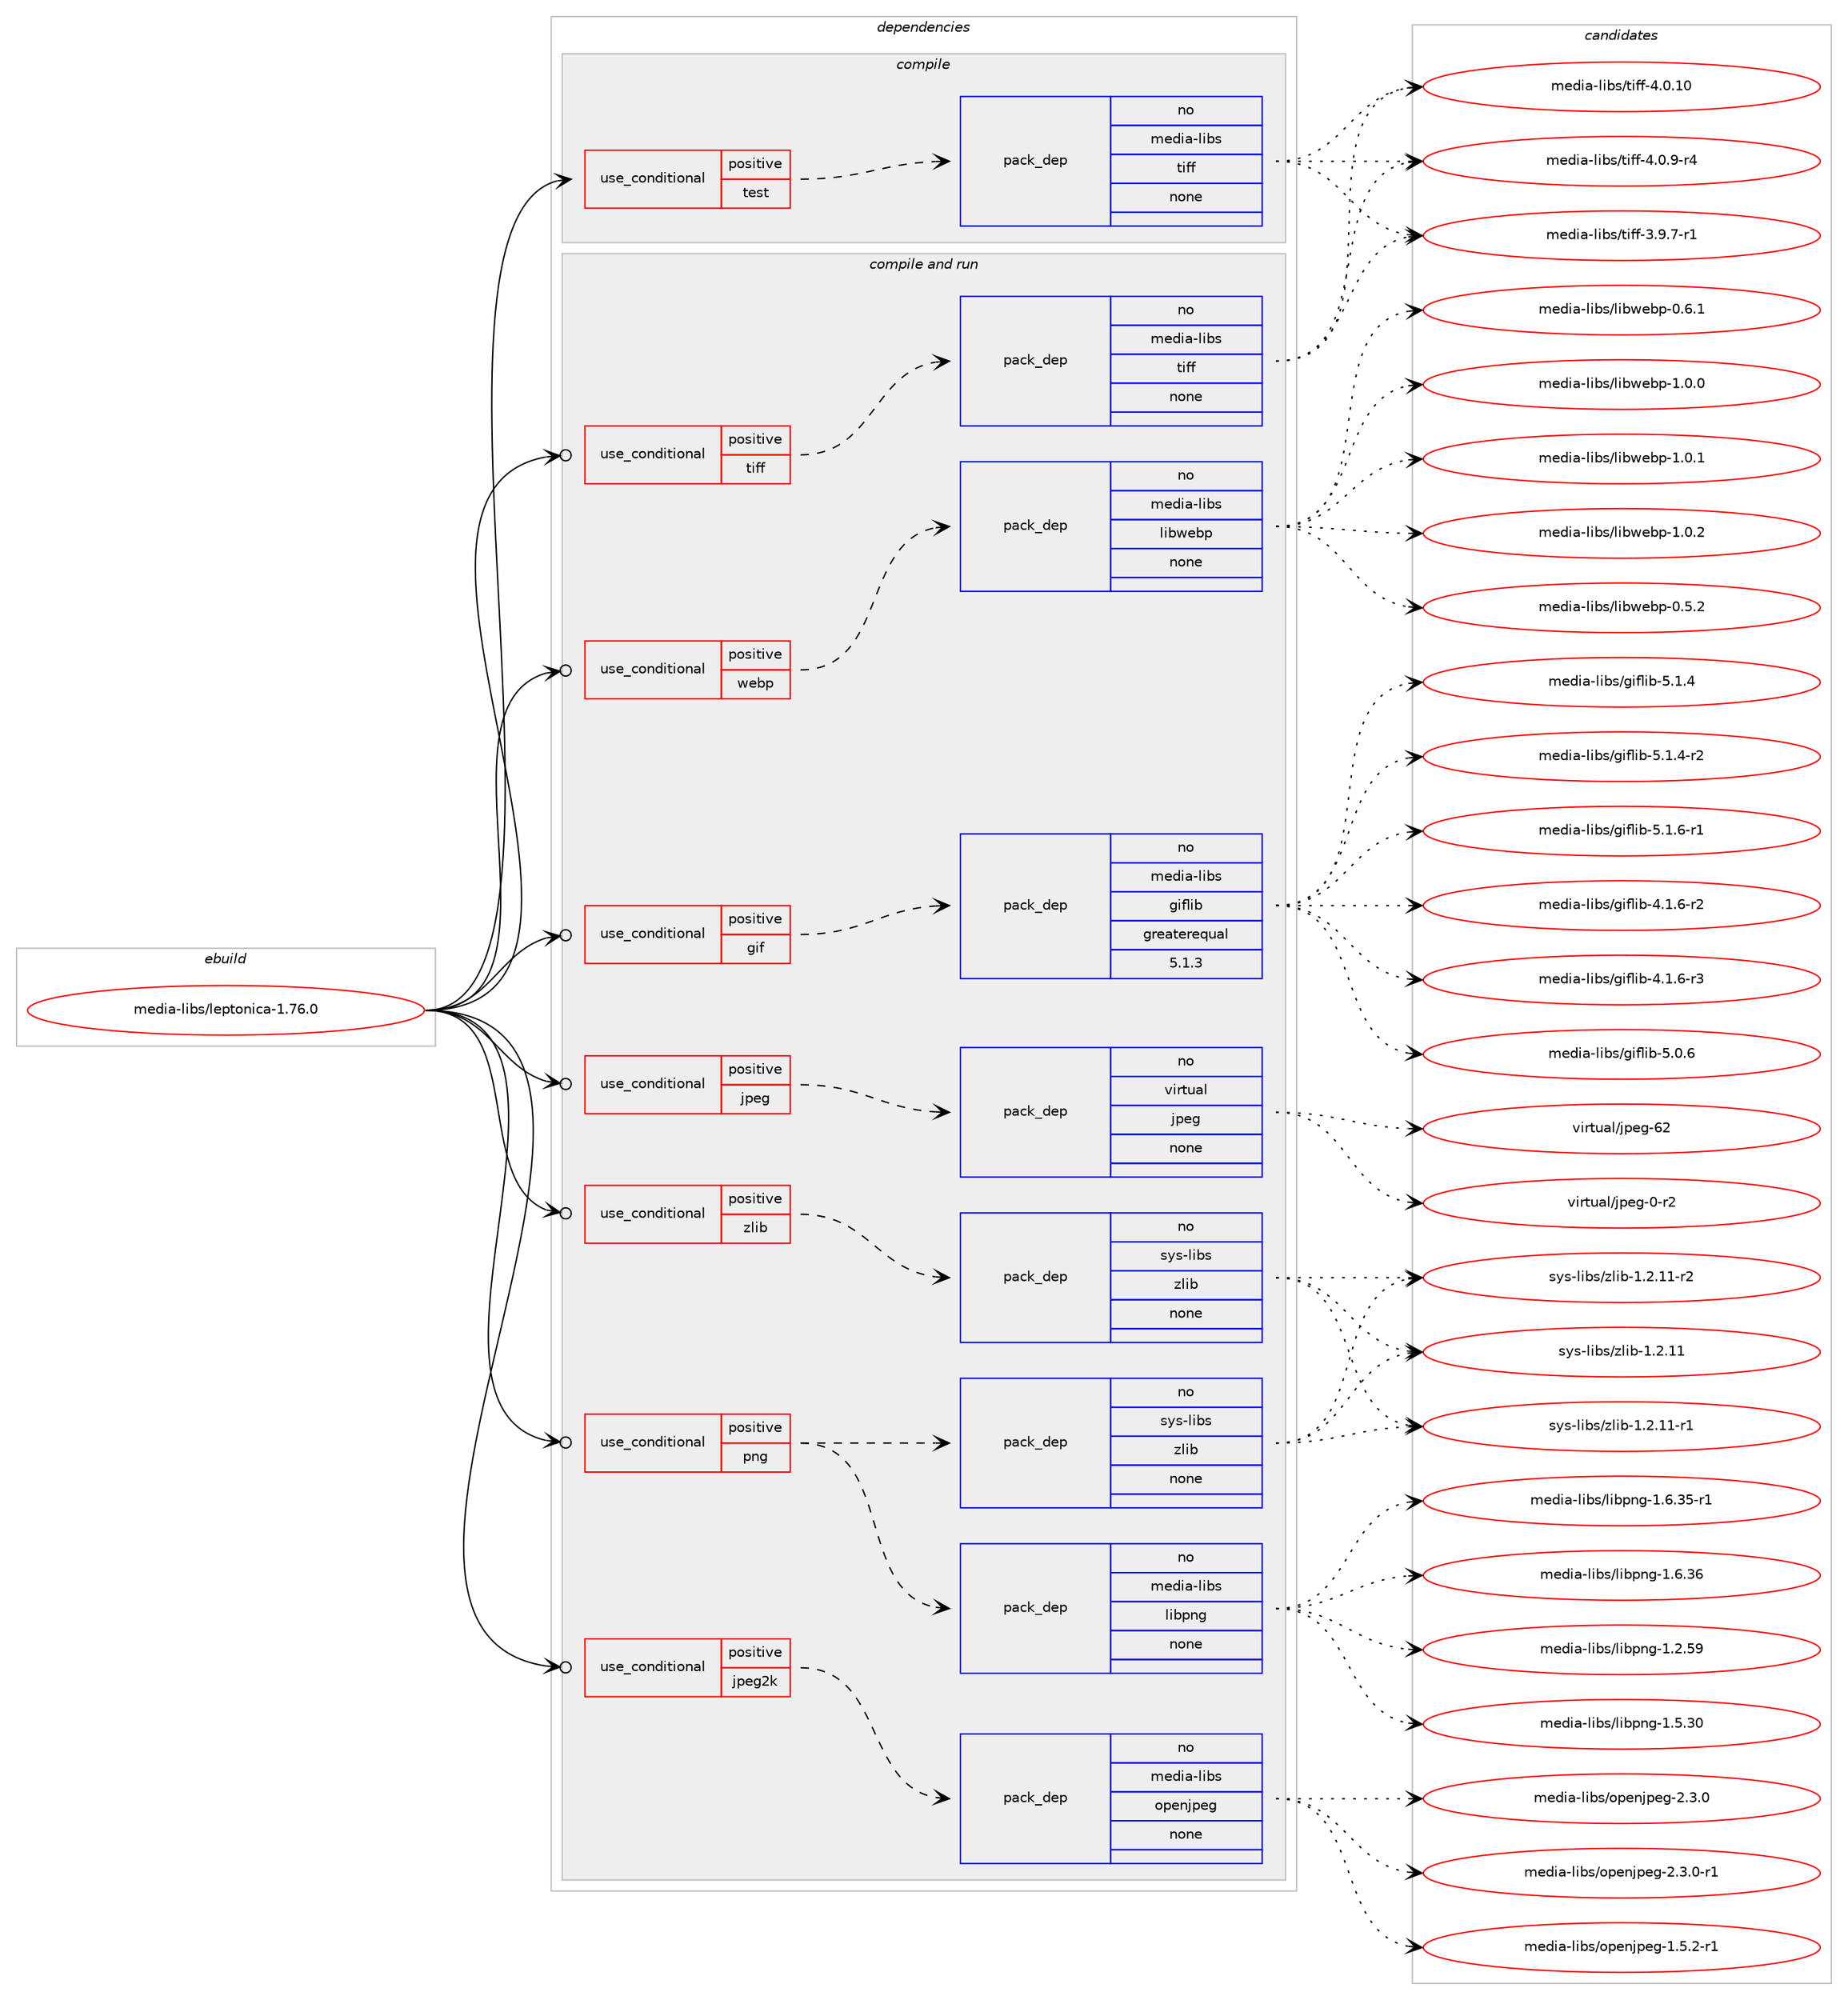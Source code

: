digraph prolog {

# *************
# Graph options
# *************

newrank=true;
concentrate=true;
compound=true;
graph [rankdir=LR,fontname=Helvetica,fontsize=10,ranksep=1.5];#, ranksep=2.5, nodesep=0.2];
edge  [arrowhead=vee];
node  [fontname=Helvetica,fontsize=10];

# **********
# The ebuild
# **********

subgraph cluster_leftcol {
color=gray;
rank=same;
label=<<i>ebuild</i>>;
id [label="media-libs/leptonica-1.76.0", color=red, width=4, href="../media-libs/leptonica-1.76.0.svg"];
}

# ****************
# The dependencies
# ****************

subgraph cluster_midcol {
color=gray;
label=<<i>dependencies</i>>;
subgraph cluster_compile {
fillcolor="#eeeeee";
style=filled;
label=<<i>compile</i>>;
subgraph cond434217 {
dependency1611703 [label=<<TABLE BORDER="0" CELLBORDER="1" CELLSPACING="0" CELLPADDING="4"><TR><TD ROWSPAN="3" CELLPADDING="10">use_conditional</TD></TR><TR><TD>positive</TD></TR><TR><TD>test</TD></TR></TABLE>>, shape=none, color=red];
subgraph pack1151746 {
dependency1611704 [label=<<TABLE BORDER="0" CELLBORDER="1" CELLSPACING="0" CELLPADDING="4" WIDTH="220"><TR><TD ROWSPAN="6" CELLPADDING="30">pack_dep</TD></TR><TR><TD WIDTH="110">no</TD></TR><TR><TD>media-libs</TD></TR><TR><TD>tiff</TD></TR><TR><TD>none</TD></TR><TR><TD></TD></TR></TABLE>>, shape=none, color=blue];
}
dependency1611703:e -> dependency1611704:w [weight=20,style="dashed",arrowhead="vee"];
}
id:e -> dependency1611703:w [weight=20,style="solid",arrowhead="vee"];
}
subgraph cluster_compileandrun {
fillcolor="#eeeeee";
style=filled;
label=<<i>compile and run</i>>;
subgraph cond434218 {
dependency1611705 [label=<<TABLE BORDER="0" CELLBORDER="1" CELLSPACING="0" CELLPADDING="4"><TR><TD ROWSPAN="3" CELLPADDING="10">use_conditional</TD></TR><TR><TD>positive</TD></TR><TR><TD>gif</TD></TR></TABLE>>, shape=none, color=red];
subgraph pack1151747 {
dependency1611706 [label=<<TABLE BORDER="0" CELLBORDER="1" CELLSPACING="0" CELLPADDING="4" WIDTH="220"><TR><TD ROWSPAN="6" CELLPADDING="30">pack_dep</TD></TR><TR><TD WIDTH="110">no</TD></TR><TR><TD>media-libs</TD></TR><TR><TD>giflib</TD></TR><TR><TD>greaterequal</TD></TR><TR><TD>5.1.3</TD></TR></TABLE>>, shape=none, color=blue];
}
dependency1611705:e -> dependency1611706:w [weight=20,style="dashed",arrowhead="vee"];
}
id:e -> dependency1611705:w [weight=20,style="solid",arrowhead="odotvee"];
subgraph cond434219 {
dependency1611707 [label=<<TABLE BORDER="0" CELLBORDER="1" CELLSPACING="0" CELLPADDING="4"><TR><TD ROWSPAN="3" CELLPADDING="10">use_conditional</TD></TR><TR><TD>positive</TD></TR><TR><TD>jpeg</TD></TR></TABLE>>, shape=none, color=red];
subgraph pack1151748 {
dependency1611708 [label=<<TABLE BORDER="0" CELLBORDER="1" CELLSPACING="0" CELLPADDING="4" WIDTH="220"><TR><TD ROWSPAN="6" CELLPADDING="30">pack_dep</TD></TR><TR><TD WIDTH="110">no</TD></TR><TR><TD>virtual</TD></TR><TR><TD>jpeg</TD></TR><TR><TD>none</TD></TR><TR><TD></TD></TR></TABLE>>, shape=none, color=blue];
}
dependency1611707:e -> dependency1611708:w [weight=20,style="dashed",arrowhead="vee"];
}
id:e -> dependency1611707:w [weight=20,style="solid",arrowhead="odotvee"];
subgraph cond434220 {
dependency1611709 [label=<<TABLE BORDER="0" CELLBORDER="1" CELLSPACING="0" CELLPADDING="4"><TR><TD ROWSPAN="3" CELLPADDING="10">use_conditional</TD></TR><TR><TD>positive</TD></TR><TR><TD>jpeg2k</TD></TR></TABLE>>, shape=none, color=red];
subgraph pack1151749 {
dependency1611710 [label=<<TABLE BORDER="0" CELLBORDER="1" CELLSPACING="0" CELLPADDING="4" WIDTH="220"><TR><TD ROWSPAN="6" CELLPADDING="30">pack_dep</TD></TR><TR><TD WIDTH="110">no</TD></TR><TR><TD>media-libs</TD></TR><TR><TD>openjpeg</TD></TR><TR><TD>none</TD></TR><TR><TD></TD></TR></TABLE>>, shape=none, color=blue];
}
dependency1611709:e -> dependency1611710:w [weight=20,style="dashed",arrowhead="vee"];
}
id:e -> dependency1611709:w [weight=20,style="solid",arrowhead="odotvee"];
subgraph cond434221 {
dependency1611711 [label=<<TABLE BORDER="0" CELLBORDER="1" CELLSPACING="0" CELLPADDING="4"><TR><TD ROWSPAN="3" CELLPADDING="10">use_conditional</TD></TR><TR><TD>positive</TD></TR><TR><TD>png</TD></TR></TABLE>>, shape=none, color=red];
subgraph pack1151750 {
dependency1611712 [label=<<TABLE BORDER="0" CELLBORDER="1" CELLSPACING="0" CELLPADDING="4" WIDTH="220"><TR><TD ROWSPAN="6" CELLPADDING="30">pack_dep</TD></TR><TR><TD WIDTH="110">no</TD></TR><TR><TD>media-libs</TD></TR><TR><TD>libpng</TD></TR><TR><TD>none</TD></TR><TR><TD></TD></TR></TABLE>>, shape=none, color=blue];
}
dependency1611711:e -> dependency1611712:w [weight=20,style="dashed",arrowhead="vee"];
subgraph pack1151751 {
dependency1611713 [label=<<TABLE BORDER="0" CELLBORDER="1" CELLSPACING="0" CELLPADDING="4" WIDTH="220"><TR><TD ROWSPAN="6" CELLPADDING="30">pack_dep</TD></TR><TR><TD WIDTH="110">no</TD></TR><TR><TD>sys-libs</TD></TR><TR><TD>zlib</TD></TR><TR><TD>none</TD></TR><TR><TD></TD></TR></TABLE>>, shape=none, color=blue];
}
dependency1611711:e -> dependency1611713:w [weight=20,style="dashed",arrowhead="vee"];
}
id:e -> dependency1611711:w [weight=20,style="solid",arrowhead="odotvee"];
subgraph cond434222 {
dependency1611714 [label=<<TABLE BORDER="0" CELLBORDER="1" CELLSPACING="0" CELLPADDING="4"><TR><TD ROWSPAN="3" CELLPADDING="10">use_conditional</TD></TR><TR><TD>positive</TD></TR><TR><TD>tiff</TD></TR></TABLE>>, shape=none, color=red];
subgraph pack1151752 {
dependency1611715 [label=<<TABLE BORDER="0" CELLBORDER="1" CELLSPACING="0" CELLPADDING="4" WIDTH="220"><TR><TD ROWSPAN="6" CELLPADDING="30">pack_dep</TD></TR><TR><TD WIDTH="110">no</TD></TR><TR><TD>media-libs</TD></TR><TR><TD>tiff</TD></TR><TR><TD>none</TD></TR><TR><TD></TD></TR></TABLE>>, shape=none, color=blue];
}
dependency1611714:e -> dependency1611715:w [weight=20,style="dashed",arrowhead="vee"];
}
id:e -> dependency1611714:w [weight=20,style="solid",arrowhead="odotvee"];
subgraph cond434223 {
dependency1611716 [label=<<TABLE BORDER="0" CELLBORDER="1" CELLSPACING="0" CELLPADDING="4"><TR><TD ROWSPAN="3" CELLPADDING="10">use_conditional</TD></TR><TR><TD>positive</TD></TR><TR><TD>webp</TD></TR></TABLE>>, shape=none, color=red];
subgraph pack1151753 {
dependency1611717 [label=<<TABLE BORDER="0" CELLBORDER="1" CELLSPACING="0" CELLPADDING="4" WIDTH="220"><TR><TD ROWSPAN="6" CELLPADDING="30">pack_dep</TD></TR><TR><TD WIDTH="110">no</TD></TR><TR><TD>media-libs</TD></TR><TR><TD>libwebp</TD></TR><TR><TD>none</TD></TR><TR><TD></TD></TR></TABLE>>, shape=none, color=blue];
}
dependency1611716:e -> dependency1611717:w [weight=20,style="dashed",arrowhead="vee"];
}
id:e -> dependency1611716:w [weight=20,style="solid",arrowhead="odotvee"];
subgraph cond434224 {
dependency1611718 [label=<<TABLE BORDER="0" CELLBORDER="1" CELLSPACING="0" CELLPADDING="4"><TR><TD ROWSPAN="3" CELLPADDING="10">use_conditional</TD></TR><TR><TD>positive</TD></TR><TR><TD>zlib</TD></TR></TABLE>>, shape=none, color=red];
subgraph pack1151754 {
dependency1611719 [label=<<TABLE BORDER="0" CELLBORDER="1" CELLSPACING="0" CELLPADDING="4" WIDTH="220"><TR><TD ROWSPAN="6" CELLPADDING="30">pack_dep</TD></TR><TR><TD WIDTH="110">no</TD></TR><TR><TD>sys-libs</TD></TR><TR><TD>zlib</TD></TR><TR><TD>none</TD></TR><TR><TD></TD></TR></TABLE>>, shape=none, color=blue];
}
dependency1611718:e -> dependency1611719:w [weight=20,style="dashed",arrowhead="vee"];
}
id:e -> dependency1611718:w [weight=20,style="solid",arrowhead="odotvee"];
}
subgraph cluster_run {
fillcolor="#eeeeee";
style=filled;
label=<<i>run</i>>;
}
}

# **************
# The candidates
# **************

subgraph cluster_choices {
rank=same;
color=gray;
label=<<i>candidates</i>>;

subgraph choice1151746 {
color=black;
nodesep=1;
choice109101100105974510810598115471161051021024551465746554511449 [label="media-libs/tiff-3.9.7-r1", color=red, width=4,href="../media-libs/tiff-3.9.7-r1.svg"];
choice1091011001059745108105981154711610510210245524648464948 [label="media-libs/tiff-4.0.10", color=red, width=4,href="../media-libs/tiff-4.0.10.svg"];
choice109101100105974510810598115471161051021024552464846574511452 [label="media-libs/tiff-4.0.9-r4", color=red, width=4,href="../media-libs/tiff-4.0.9-r4.svg"];
dependency1611704:e -> choice109101100105974510810598115471161051021024551465746554511449:w [style=dotted,weight="100"];
dependency1611704:e -> choice1091011001059745108105981154711610510210245524648464948:w [style=dotted,weight="100"];
dependency1611704:e -> choice109101100105974510810598115471161051021024552464846574511452:w [style=dotted,weight="100"];
}
subgraph choice1151747 {
color=black;
nodesep=1;
choice10910110010597451081059811547103105102108105984552464946544511450 [label="media-libs/giflib-4.1.6-r2", color=red, width=4,href="../media-libs/giflib-4.1.6-r2.svg"];
choice10910110010597451081059811547103105102108105984552464946544511451 [label="media-libs/giflib-4.1.6-r3", color=red, width=4,href="../media-libs/giflib-4.1.6-r3.svg"];
choice1091011001059745108105981154710310510210810598455346484654 [label="media-libs/giflib-5.0.6", color=red, width=4,href="../media-libs/giflib-5.0.6.svg"];
choice1091011001059745108105981154710310510210810598455346494652 [label="media-libs/giflib-5.1.4", color=red, width=4,href="../media-libs/giflib-5.1.4.svg"];
choice10910110010597451081059811547103105102108105984553464946524511450 [label="media-libs/giflib-5.1.4-r2", color=red, width=4,href="../media-libs/giflib-5.1.4-r2.svg"];
choice10910110010597451081059811547103105102108105984553464946544511449 [label="media-libs/giflib-5.1.6-r1", color=red, width=4,href="../media-libs/giflib-5.1.6-r1.svg"];
dependency1611706:e -> choice10910110010597451081059811547103105102108105984552464946544511450:w [style=dotted,weight="100"];
dependency1611706:e -> choice10910110010597451081059811547103105102108105984552464946544511451:w [style=dotted,weight="100"];
dependency1611706:e -> choice1091011001059745108105981154710310510210810598455346484654:w [style=dotted,weight="100"];
dependency1611706:e -> choice1091011001059745108105981154710310510210810598455346494652:w [style=dotted,weight="100"];
dependency1611706:e -> choice10910110010597451081059811547103105102108105984553464946524511450:w [style=dotted,weight="100"];
dependency1611706:e -> choice10910110010597451081059811547103105102108105984553464946544511449:w [style=dotted,weight="100"];
}
subgraph choice1151748 {
color=black;
nodesep=1;
choice118105114116117971084710611210110345484511450 [label="virtual/jpeg-0-r2", color=red, width=4,href="../virtual/jpeg-0-r2.svg"];
choice1181051141161179710847106112101103455450 [label="virtual/jpeg-62", color=red, width=4,href="../virtual/jpeg-62.svg"];
dependency1611708:e -> choice118105114116117971084710611210110345484511450:w [style=dotted,weight="100"];
dependency1611708:e -> choice1181051141161179710847106112101103455450:w [style=dotted,weight="100"];
}
subgraph choice1151749 {
color=black;
nodesep=1;
choice109101100105974510810598115471111121011101061121011034549465346504511449 [label="media-libs/openjpeg-1.5.2-r1", color=red, width=4,href="../media-libs/openjpeg-1.5.2-r1.svg"];
choice10910110010597451081059811547111112101110106112101103455046514648 [label="media-libs/openjpeg-2.3.0", color=red, width=4,href="../media-libs/openjpeg-2.3.0.svg"];
choice109101100105974510810598115471111121011101061121011034550465146484511449 [label="media-libs/openjpeg-2.3.0-r1", color=red, width=4,href="../media-libs/openjpeg-2.3.0-r1.svg"];
dependency1611710:e -> choice109101100105974510810598115471111121011101061121011034549465346504511449:w [style=dotted,weight="100"];
dependency1611710:e -> choice10910110010597451081059811547111112101110106112101103455046514648:w [style=dotted,weight="100"];
dependency1611710:e -> choice109101100105974510810598115471111121011101061121011034550465146484511449:w [style=dotted,weight="100"];
}
subgraph choice1151750 {
color=black;
nodesep=1;
choice109101100105974510810598115471081059811211010345494650465357 [label="media-libs/libpng-1.2.59", color=red, width=4,href="../media-libs/libpng-1.2.59.svg"];
choice109101100105974510810598115471081059811211010345494653465148 [label="media-libs/libpng-1.5.30", color=red, width=4,href="../media-libs/libpng-1.5.30.svg"];
choice1091011001059745108105981154710810598112110103454946544651534511449 [label="media-libs/libpng-1.6.35-r1", color=red, width=4,href="../media-libs/libpng-1.6.35-r1.svg"];
choice109101100105974510810598115471081059811211010345494654465154 [label="media-libs/libpng-1.6.36", color=red, width=4,href="../media-libs/libpng-1.6.36.svg"];
dependency1611712:e -> choice109101100105974510810598115471081059811211010345494650465357:w [style=dotted,weight="100"];
dependency1611712:e -> choice109101100105974510810598115471081059811211010345494653465148:w [style=dotted,weight="100"];
dependency1611712:e -> choice1091011001059745108105981154710810598112110103454946544651534511449:w [style=dotted,weight="100"];
dependency1611712:e -> choice109101100105974510810598115471081059811211010345494654465154:w [style=dotted,weight="100"];
}
subgraph choice1151751 {
color=black;
nodesep=1;
choice1151211154510810598115471221081059845494650464949 [label="sys-libs/zlib-1.2.11", color=red, width=4,href="../sys-libs/zlib-1.2.11.svg"];
choice11512111545108105981154712210810598454946504649494511449 [label="sys-libs/zlib-1.2.11-r1", color=red, width=4,href="../sys-libs/zlib-1.2.11-r1.svg"];
choice11512111545108105981154712210810598454946504649494511450 [label="sys-libs/zlib-1.2.11-r2", color=red, width=4,href="../sys-libs/zlib-1.2.11-r2.svg"];
dependency1611713:e -> choice1151211154510810598115471221081059845494650464949:w [style=dotted,weight="100"];
dependency1611713:e -> choice11512111545108105981154712210810598454946504649494511449:w [style=dotted,weight="100"];
dependency1611713:e -> choice11512111545108105981154712210810598454946504649494511450:w [style=dotted,weight="100"];
}
subgraph choice1151752 {
color=black;
nodesep=1;
choice109101100105974510810598115471161051021024551465746554511449 [label="media-libs/tiff-3.9.7-r1", color=red, width=4,href="../media-libs/tiff-3.9.7-r1.svg"];
choice1091011001059745108105981154711610510210245524648464948 [label="media-libs/tiff-4.0.10", color=red, width=4,href="../media-libs/tiff-4.0.10.svg"];
choice109101100105974510810598115471161051021024552464846574511452 [label="media-libs/tiff-4.0.9-r4", color=red, width=4,href="../media-libs/tiff-4.0.9-r4.svg"];
dependency1611715:e -> choice109101100105974510810598115471161051021024551465746554511449:w [style=dotted,weight="100"];
dependency1611715:e -> choice1091011001059745108105981154711610510210245524648464948:w [style=dotted,weight="100"];
dependency1611715:e -> choice109101100105974510810598115471161051021024552464846574511452:w [style=dotted,weight="100"];
}
subgraph choice1151753 {
color=black;
nodesep=1;
choice109101100105974510810598115471081059811910198112454846534650 [label="media-libs/libwebp-0.5.2", color=red, width=4,href="../media-libs/libwebp-0.5.2.svg"];
choice109101100105974510810598115471081059811910198112454846544649 [label="media-libs/libwebp-0.6.1", color=red, width=4,href="../media-libs/libwebp-0.6.1.svg"];
choice109101100105974510810598115471081059811910198112454946484648 [label="media-libs/libwebp-1.0.0", color=red, width=4,href="../media-libs/libwebp-1.0.0.svg"];
choice109101100105974510810598115471081059811910198112454946484649 [label="media-libs/libwebp-1.0.1", color=red, width=4,href="../media-libs/libwebp-1.0.1.svg"];
choice109101100105974510810598115471081059811910198112454946484650 [label="media-libs/libwebp-1.0.2", color=red, width=4,href="../media-libs/libwebp-1.0.2.svg"];
dependency1611717:e -> choice109101100105974510810598115471081059811910198112454846534650:w [style=dotted,weight="100"];
dependency1611717:e -> choice109101100105974510810598115471081059811910198112454846544649:w [style=dotted,weight="100"];
dependency1611717:e -> choice109101100105974510810598115471081059811910198112454946484648:w [style=dotted,weight="100"];
dependency1611717:e -> choice109101100105974510810598115471081059811910198112454946484649:w [style=dotted,weight="100"];
dependency1611717:e -> choice109101100105974510810598115471081059811910198112454946484650:w [style=dotted,weight="100"];
}
subgraph choice1151754 {
color=black;
nodesep=1;
choice1151211154510810598115471221081059845494650464949 [label="sys-libs/zlib-1.2.11", color=red, width=4,href="../sys-libs/zlib-1.2.11.svg"];
choice11512111545108105981154712210810598454946504649494511449 [label="sys-libs/zlib-1.2.11-r1", color=red, width=4,href="../sys-libs/zlib-1.2.11-r1.svg"];
choice11512111545108105981154712210810598454946504649494511450 [label="sys-libs/zlib-1.2.11-r2", color=red, width=4,href="../sys-libs/zlib-1.2.11-r2.svg"];
dependency1611719:e -> choice1151211154510810598115471221081059845494650464949:w [style=dotted,weight="100"];
dependency1611719:e -> choice11512111545108105981154712210810598454946504649494511449:w [style=dotted,weight="100"];
dependency1611719:e -> choice11512111545108105981154712210810598454946504649494511450:w [style=dotted,weight="100"];
}
}

}
